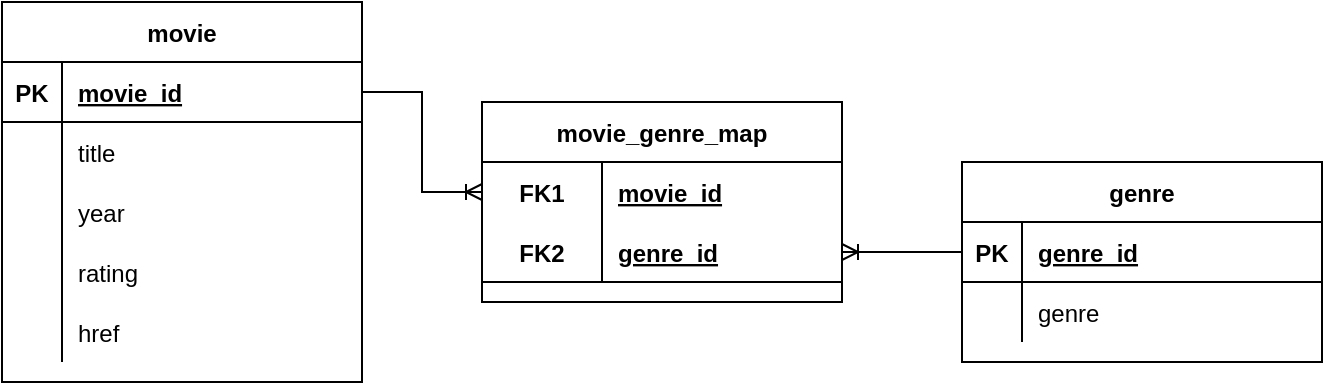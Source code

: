 <mxfile version="20.2.3" type="device"><diagram id="_ouUi6sZVGVLdNnDbOVP" name="Page-1"><mxGraphModel dx="867" dy="592" grid="1" gridSize="10" guides="1" tooltips="1" connect="1" arrows="1" fold="1" page="1" pageScale="1" pageWidth="827" pageHeight="1169" math="0" shadow="0"><root><mxCell id="0"/><mxCell id="1" parent="0"/><mxCell id="nzuog7I3vOzwiMDV59Vp-1" value="movie" style="shape=table;startSize=30;container=1;collapsible=1;childLayout=tableLayout;fixedRows=1;rowLines=0;fontStyle=1;align=center;resizeLast=1;" parent="1" vertex="1"><mxGeometry x="120" y="250" width="180" height="190" as="geometry"/></mxCell><mxCell id="nzuog7I3vOzwiMDV59Vp-2" value="" style="shape=tableRow;horizontal=0;startSize=0;swimlaneHead=0;swimlaneBody=0;fillColor=none;collapsible=0;dropTarget=0;points=[[0,0.5],[1,0.5]];portConstraint=eastwest;top=0;left=0;right=0;bottom=1;" parent="nzuog7I3vOzwiMDV59Vp-1" vertex="1"><mxGeometry y="30" width="180" height="30" as="geometry"/></mxCell><mxCell id="nzuog7I3vOzwiMDV59Vp-3" value="PK" style="shape=partialRectangle;connectable=0;fillColor=none;top=0;left=0;bottom=0;right=0;fontStyle=1;overflow=hidden;" parent="nzuog7I3vOzwiMDV59Vp-2" vertex="1"><mxGeometry width="30" height="30" as="geometry"><mxRectangle width="30" height="30" as="alternateBounds"/></mxGeometry></mxCell><mxCell id="nzuog7I3vOzwiMDV59Vp-4" value="movie_id" style="shape=partialRectangle;connectable=0;fillColor=none;top=0;left=0;bottom=0;right=0;align=left;spacingLeft=6;fontStyle=5;overflow=hidden;" parent="nzuog7I3vOzwiMDV59Vp-2" vertex="1"><mxGeometry x="30" width="150" height="30" as="geometry"><mxRectangle width="150" height="30" as="alternateBounds"/></mxGeometry></mxCell><mxCell id="P7L80tlyWd_ga2ClKFbr-1" value="" style="shape=tableRow;horizontal=0;startSize=0;swimlaneHead=0;swimlaneBody=0;fillColor=none;collapsible=0;dropTarget=0;points=[[0,0.5],[1,0.5]];portConstraint=eastwest;top=0;left=0;right=0;bottom=0;" vertex="1" parent="nzuog7I3vOzwiMDV59Vp-1"><mxGeometry y="60" width="180" height="30" as="geometry"/></mxCell><mxCell id="P7L80tlyWd_ga2ClKFbr-2" value="" style="shape=partialRectangle;connectable=0;fillColor=none;top=0;left=0;bottom=0;right=0;editable=1;overflow=hidden;" vertex="1" parent="P7L80tlyWd_ga2ClKFbr-1"><mxGeometry width="30" height="30" as="geometry"><mxRectangle width="30" height="30" as="alternateBounds"/></mxGeometry></mxCell><mxCell id="P7L80tlyWd_ga2ClKFbr-3" value="title" style="shape=partialRectangle;connectable=0;fillColor=none;top=0;left=0;bottom=0;right=0;align=left;spacingLeft=6;overflow=hidden;" vertex="1" parent="P7L80tlyWd_ga2ClKFbr-1"><mxGeometry x="30" width="150" height="30" as="geometry"><mxRectangle width="150" height="30" as="alternateBounds"/></mxGeometry></mxCell><mxCell id="nzuog7I3vOzwiMDV59Vp-5" value="" style="shape=tableRow;horizontal=0;startSize=0;swimlaneHead=0;swimlaneBody=0;fillColor=none;collapsible=0;dropTarget=0;points=[[0,0.5],[1,0.5]];portConstraint=eastwest;top=0;left=0;right=0;bottom=0;" parent="nzuog7I3vOzwiMDV59Vp-1" vertex="1"><mxGeometry y="90" width="180" height="30" as="geometry"/></mxCell><mxCell id="nzuog7I3vOzwiMDV59Vp-6" value="" style="shape=partialRectangle;connectable=0;fillColor=none;top=0;left=0;bottom=0;right=0;editable=1;overflow=hidden;" parent="nzuog7I3vOzwiMDV59Vp-5" vertex="1"><mxGeometry width="30" height="30" as="geometry"><mxRectangle width="30" height="30" as="alternateBounds"/></mxGeometry></mxCell><mxCell id="nzuog7I3vOzwiMDV59Vp-7" value="year" style="shape=partialRectangle;connectable=0;fillColor=none;top=0;left=0;bottom=0;right=0;align=left;spacingLeft=6;overflow=hidden;" parent="nzuog7I3vOzwiMDV59Vp-5" vertex="1"><mxGeometry x="30" width="150" height="30" as="geometry"><mxRectangle width="150" height="30" as="alternateBounds"/></mxGeometry></mxCell><mxCell id="nzuog7I3vOzwiMDV59Vp-8" value="" style="shape=tableRow;horizontal=0;startSize=0;swimlaneHead=0;swimlaneBody=0;fillColor=none;collapsible=0;dropTarget=0;points=[[0,0.5],[1,0.5]];portConstraint=eastwest;top=0;left=0;right=0;bottom=0;" parent="nzuog7I3vOzwiMDV59Vp-1" vertex="1"><mxGeometry y="120" width="180" height="30" as="geometry"/></mxCell><mxCell id="nzuog7I3vOzwiMDV59Vp-9" value="" style="shape=partialRectangle;connectable=0;fillColor=none;top=0;left=0;bottom=0;right=0;editable=1;overflow=hidden;" parent="nzuog7I3vOzwiMDV59Vp-8" vertex="1"><mxGeometry width="30" height="30" as="geometry"><mxRectangle width="30" height="30" as="alternateBounds"/></mxGeometry></mxCell><mxCell id="nzuog7I3vOzwiMDV59Vp-10" value="rating" style="shape=partialRectangle;connectable=0;fillColor=none;top=0;left=0;bottom=0;right=0;align=left;spacingLeft=6;overflow=hidden;" parent="nzuog7I3vOzwiMDV59Vp-8" vertex="1"><mxGeometry x="30" width="150" height="30" as="geometry"><mxRectangle width="150" height="30" as="alternateBounds"/></mxGeometry></mxCell><mxCell id="nzuog7I3vOzwiMDV59Vp-11" value="" style="shape=tableRow;horizontal=0;startSize=0;swimlaneHead=0;swimlaneBody=0;fillColor=none;collapsible=0;dropTarget=0;points=[[0,0.5],[1,0.5]];portConstraint=eastwest;top=0;left=0;right=0;bottom=0;" parent="nzuog7I3vOzwiMDV59Vp-1" vertex="1"><mxGeometry y="150" width="180" height="30" as="geometry"/></mxCell><mxCell id="nzuog7I3vOzwiMDV59Vp-12" value="" style="shape=partialRectangle;connectable=0;fillColor=none;top=0;left=0;bottom=0;right=0;editable=1;overflow=hidden;" parent="nzuog7I3vOzwiMDV59Vp-11" vertex="1"><mxGeometry width="30" height="30" as="geometry"><mxRectangle width="30" height="30" as="alternateBounds"/></mxGeometry></mxCell><mxCell id="nzuog7I3vOzwiMDV59Vp-13" value="href" style="shape=partialRectangle;connectable=0;fillColor=none;top=0;left=0;bottom=0;right=0;align=left;spacingLeft=6;overflow=hidden;" parent="nzuog7I3vOzwiMDV59Vp-11" vertex="1"><mxGeometry x="30" width="150" height="30" as="geometry"><mxRectangle width="150" height="30" as="alternateBounds"/></mxGeometry></mxCell><mxCell id="nzuog7I3vOzwiMDV59Vp-14" value="movie_genre_map" style="shape=table;startSize=30;container=1;collapsible=1;childLayout=tableLayout;fixedRows=1;rowLines=0;fontStyle=1;align=center;resizeLast=1;" parent="1" vertex="1"><mxGeometry x="360" y="300" width="180" height="100" as="geometry"/></mxCell><mxCell id="nzuog7I3vOzwiMDV59Vp-15" value="" style="shape=tableRow;horizontal=0;startSize=0;swimlaneHead=0;swimlaneBody=0;fillColor=none;collapsible=0;dropTarget=0;points=[[0,0.5],[1,0.5]];portConstraint=eastwest;top=0;left=0;right=0;bottom=0;" parent="nzuog7I3vOzwiMDV59Vp-14" vertex="1"><mxGeometry y="30" width="180" height="30" as="geometry"/></mxCell><mxCell id="nzuog7I3vOzwiMDV59Vp-16" value="FK1" style="shape=partialRectangle;connectable=0;fillColor=none;top=0;left=0;bottom=0;right=0;fontStyle=1;overflow=hidden;" parent="nzuog7I3vOzwiMDV59Vp-15" vertex="1"><mxGeometry width="60" height="30" as="geometry"><mxRectangle width="60" height="30" as="alternateBounds"/></mxGeometry></mxCell><mxCell id="nzuog7I3vOzwiMDV59Vp-17" value="movie_id" style="shape=partialRectangle;connectable=0;fillColor=none;top=0;left=0;bottom=0;right=0;align=left;spacingLeft=6;fontStyle=5;overflow=hidden;" parent="nzuog7I3vOzwiMDV59Vp-15" vertex="1"><mxGeometry x="60" width="120" height="30" as="geometry"><mxRectangle width="120" height="30" as="alternateBounds"/></mxGeometry></mxCell><mxCell id="nzuog7I3vOzwiMDV59Vp-18" value="" style="shape=tableRow;horizontal=0;startSize=0;swimlaneHead=0;swimlaneBody=0;fillColor=none;collapsible=0;dropTarget=0;points=[[0,0.5],[1,0.5]];portConstraint=eastwest;top=0;left=0;right=0;bottom=1;" parent="nzuog7I3vOzwiMDV59Vp-14" vertex="1"><mxGeometry y="60" width="180" height="30" as="geometry"/></mxCell><mxCell id="nzuog7I3vOzwiMDV59Vp-19" value="FK2" style="shape=partialRectangle;connectable=0;fillColor=none;top=0;left=0;bottom=0;right=0;fontStyle=1;overflow=hidden;" parent="nzuog7I3vOzwiMDV59Vp-18" vertex="1"><mxGeometry width="60" height="30" as="geometry"><mxRectangle width="60" height="30" as="alternateBounds"/></mxGeometry></mxCell><mxCell id="nzuog7I3vOzwiMDV59Vp-20" value="genre_id" style="shape=partialRectangle;connectable=0;fillColor=none;top=0;left=0;bottom=0;right=0;align=left;spacingLeft=6;fontStyle=5;overflow=hidden;" parent="nzuog7I3vOzwiMDV59Vp-18" vertex="1"><mxGeometry x="60" width="120" height="30" as="geometry"><mxRectangle width="120" height="30" as="alternateBounds"/></mxGeometry></mxCell><mxCell id="nzuog7I3vOzwiMDV59Vp-27" value="genre" style="shape=table;startSize=30;container=1;collapsible=1;childLayout=tableLayout;fixedRows=1;rowLines=0;fontStyle=1;align=center;resizeLast=1;" parent="1" vertex="1"><mxGeometry x="600" y="330" width="180" height="100" as="geometry"/></mxCell><mxCell id="nzuog7I3vOzwiMDV59Vp-28" value="" style="shape=tableRow;horizontal=0;startSize=0;swimlaneHead=0;swimlaneBody=0;fillColor=none;collapsible=0;dropTarget=0;points=[[0,0.5],[1,0.5]];portConstraint=eastwest;top=0;left=0;right=0;bottom=1;" parent="nzuog7I3vOzwiMDV59Vp-27" vertex="1"><mxGeometry y="30" width="180" height="30" as="geometry"/></mxCell><mxCell id="nzuog7I3vOzwiMDV59Vp-29" value="PK" style="shape=partialRectangle;connectable=0;fillColor=none;top=0;left=0;bottom=0;right=0;fontStyle=1;overflow=hidden;" parent="nzuog7I3vOzwiMDV59Vp-28" vertex="1"><mxGeometry width="30" height="30" as="geometry"><mxRectangle width="30" height="30" as="alternateBounds"/></mxGeometry></mxCell><mxCell id="nzuog7I3vOzwiMDV59Vp-30" value="genre_id" style="shape=partialRectangle;connectable=0;fillColor=none;top=0;left=0;bottom=0;right=0;align=left;spacingLeft=6;fontStyle=5;overflow=hidden;" parent="nzuog7I3vOzwiMDV59Vp-28" vertex="1"><mxGeometry x="30" width="150" height="30" as="geometry"><mxRectangle width="150" height="30" as="alternateBounds"/></mxGeometry></mxCell><mxCell id="nzuog7I3vOzwiMDV59Vp-31" value="" style="shape=tableRow;horizontal=0;startSize=0;swimlaneHead=0;swimlaneBody=0;fillColor=none;collapsible=0;dropTarget=0;points=[[0,0.5],[1,0.5]];portConstraint=eastwest;top=0;left=0;right=0;bottom=0;" parent="nzuog7I3vOzwiMDV59Vp-27" vertex="1"><mxGeometry y="60" width="180" height="30" as="geometry"/></mxCell><mxCell id="nzuog7I3vOzwiMDV59Vp-32" value="" style="shape=partialRectangle;connectable=0;fillColor=none;top=0;left=0;bottom=0;right=0;editable=1;overflow=hidden;" parent="nzuog7I3vOzwiMDV59Vp-31" vertex="1"><mxGeometry width="30" height="30" as="geometry"><mxRectangle width="30" height="30" as="alternateBounds"/></mxGeometry></mxCell><mxCell id="nzuog7I3vOzwiMDV59Vp-33" value="genre" style="shape=partialRectangle;connectable=0;fillColor=none;top=0;left=0;bottom=0;right=0;align=left;spacingLeft=6;overflow=hidden;" parent="nzuog7I3vOzwiMDV59Vp-31" vertex="1"><mxGeometry x="30" width="150" height="30" as="geometry"><mxRectangle width="150" height="30" as="alternateBounds"/></mxGeometry></mxCell><mxCell id="nzuog7I3vOzwiMDV59Vp-41" value="" style="edgeStyle=entityRelationEdgeStyle;fontSize=12;html=1;endArrow=ERoneToMany;rounded=0;exitX=1;exitY=0.5;exitDx=0;exitDy=0;entryX=0;entryY=0.5;entryDx=0;entryDy=0;" parent="1" source="nzuog7I3vOzwiMDV59Vp-2" target="nzuog7I3vOzwiMDV59Vp-15" edge="1"><mxGeometry width="100" height="100" relative="1" as="geometry"><mxPoint x="360" y="500" as="sourcePoint"/><mxPoint x="460" y="400" as="targetPoint"/></mxGeometry></mxCell><mxCell id="nzuog7I3vOzwiMDV59Vp-42" value="" style="edgeStyle=entityRelationEdgeStyle;fontSize=12;html=1;endArrow=ERoneToMany;rounded=0;exitX=0;exitY=0.5;exitDx=0;exitDy=0;entryX=1;entryY=0.5;entryDx=0;entryDy=0;" parent="1" source="nzuog7I3vOzwiMDV59Vp-28" target="nzuog7I3vOzwiMDV59Vp-18" edge="1"><mxGeometry width="100" height="100" relative="1" as="geometry"><mxPoint x="420" y="470" as="sourcePoint"/><mxPoint x="480" y="470" as="targetPoint"/></mxGeometry></mxCell></root></mxGraphModel></diagram></mxfile>